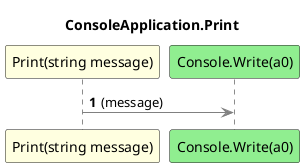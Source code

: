 @startuml ConsoleApplication.Print
title ConsoleApplication.Print
participant "Print(string message)" as Print_p0 #LightYellow
participant "Console.Write(a0)" as Console_Write_a0 #LightGreen
autonumber
Print_p0 -[#grey]> Console_Write_a0 : (message)
@enduml
